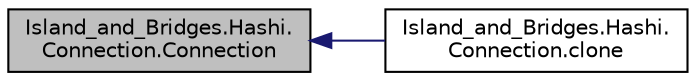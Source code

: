 digraph "Island_and_Bridges.Hashi.Connection.Connection"
{
  edge [fontname="Helvetica",fontsize="10",labelfontname="Helvetica",labelfontsize="10"];
  node [fontname="Helvetica",fontsize="10",shape=record];
  rankdir="LR";
  Node1 [label="Island_and_Bridges.Hashi.\lConnection.Connection",height=0.2,width=0.4,color="black", fillcolor="grey75", style="filled", fontcolor="black"];
  Node1 -> Node2 [dir="back",color="midnightblue",fontsize="10",style="solid",fontname="Helvetica"];
  Node2 [label="Island_and_Bridges.Hashi.\lConnection.clone",height=0.2,width=0.4,color="black", fillcolor="white", style="filled",URL="$class_island__and___bridges_1_1_hashi_1_1_connection.html#a908aac3e0d7d953d4b9899922548ac6e"];
}
